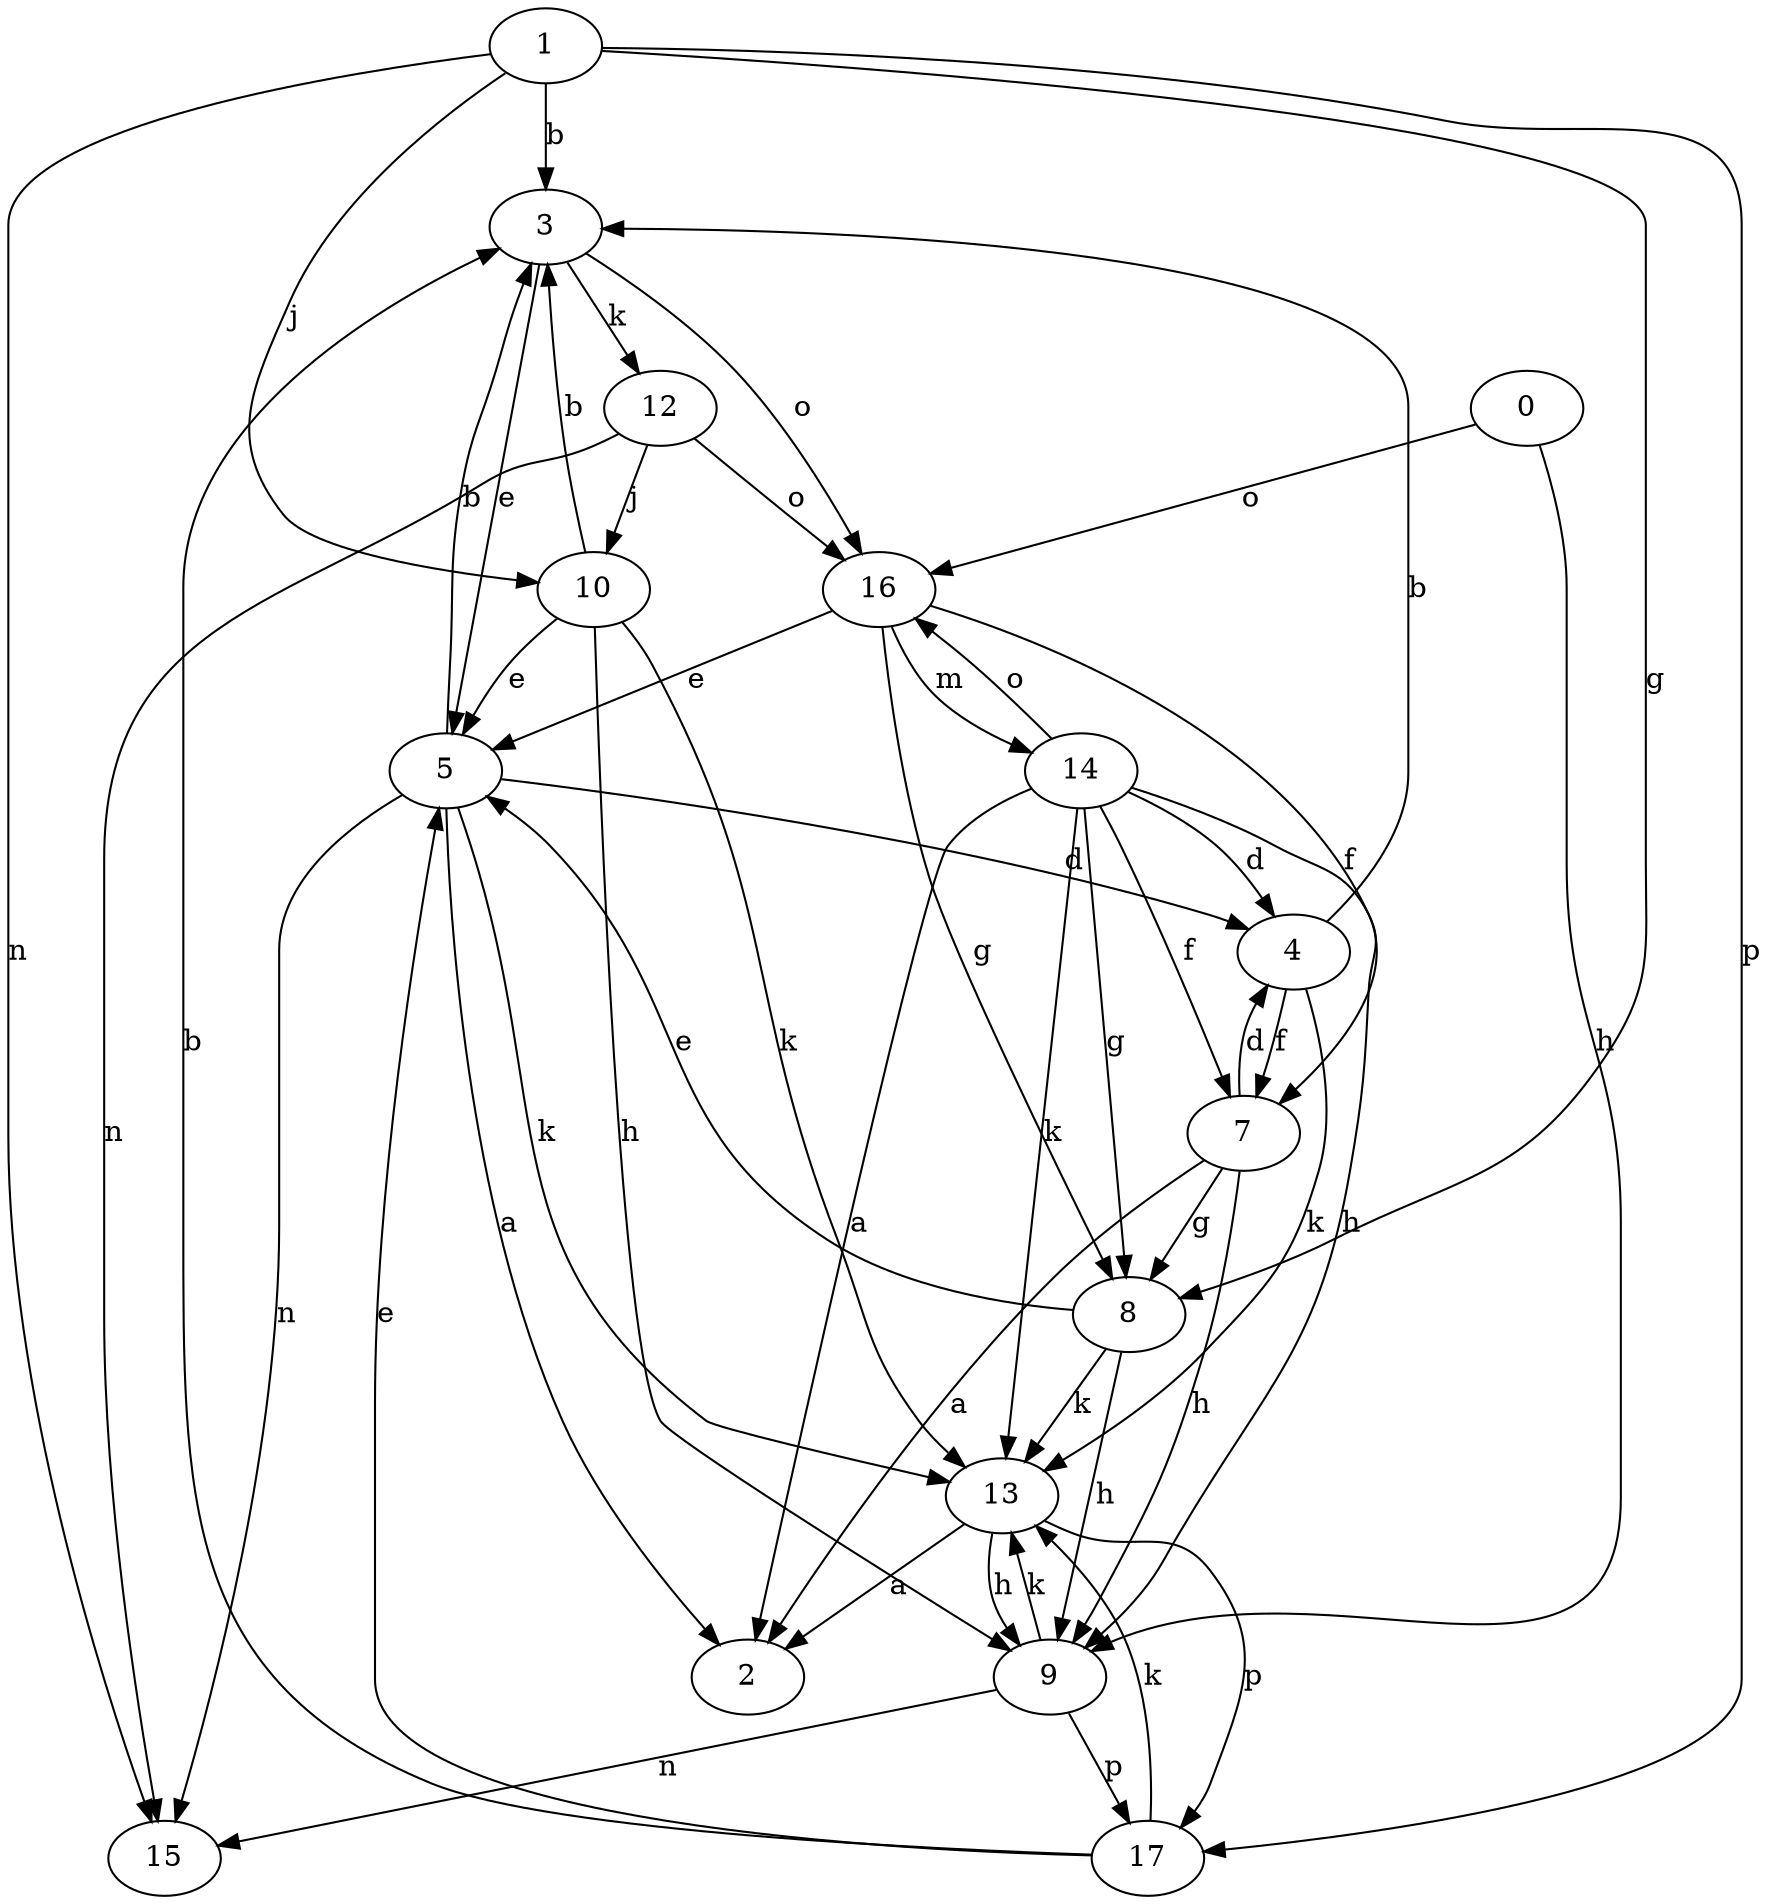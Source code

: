 strict digraph  {
1;
2;
3;
4;
5;
7;
8;
9;
10;
12;
13;
14;
0;
15;
16;
17;
1 -> 3  [label=b];
1 -> 8  [label=g];
1 -> 10  [label=j];
1 -> 15  [label=n];
1 -> 17  [label=p];
3 -> 5  [label=e];
3 -> 12  [label=k];
3 -> 16  [label=o];
4 -> 3  [label=b];
4 -> 7  [label=f];
4 -> 13  [label=k];
5 -> 2  [label=a];
5 -> 3  [label=b];
5 -> 4  [label=d];
5 -> 13  [label=k];
5 -> 15  [label=n];
7 -> 2  [label=a];
7 -> 4  [label=d];
7 -> 8  [label=g];
7 -> 9  [label=h];
8 -> 5  [label=e];
8 -> 9  [label=h];
8 -> 13  [label=k];
9 -> 13  [label=k];
9 -> 15  [label=n];
9 -> 17  [label=p];
10 -> 3  [label=b];
10 -> 5  [label=e];
10 -> 9  [label=h];
10 -> 13  [label=k];
12 -> 10  [label=j];
12 -> 15  [label=n];
12 -> 16  [label=o];
13 -> 2  [label=a];
13 -> 9  [label=h];
13 -> 17  [label=p];
14 -> 2  [label=a];
14 -> 4  [label=d];
14 -> 7  [label=f];
14 -> 8  [label=g];
14 -> 9  [label=h];
14 -> 13  [label=k];
14 -> 16  [label=o];
0 -> 9  [label=h];
0 -> 16  [label=o];
16 -> 5  [label=e];
16 -> 7  [label=f];
16 -> 8  [label=g];
16 -> 14  [label=m];
17 -> 3  [label=b];
17 -> 5  [label=e];
17 -> 13  [label=k];
}
